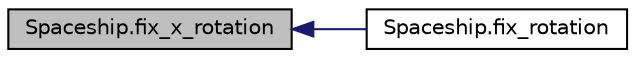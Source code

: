 digraph "Spaceship.fix_x_rotation"
{
  edge [fontname="Helvetica",fontsize="10",labelfontname="Helvetica",labelfontsize="10"];
  node [fontname="Helvetica",fontsize="10",shape=record];
  rankdir="LR";
  Node84 [label="Spaceship.fix_x_rotation",height=0.2,width=0.4,color="black", fillcolor="grey75", style="filled", fontcolor="black"];
  Node84 -> Node85 [dir="back",color="midnightblue",fontsize="10",style="solid",fontname="Helvetica"];
  Node85 [label="Spaceship.fix_rotation",height=0.2,width=0.4,color="black", fillcolor="white", style="filled",URL="$class_spaceship.html#afd788bbc8497cb88acb1c4633a3b1bb3",tooltip="Nur für einige ComputerPlayer Da das Raumschiff sich in lokalen-Achse maximal um einen bestimmten Win..."];
}
